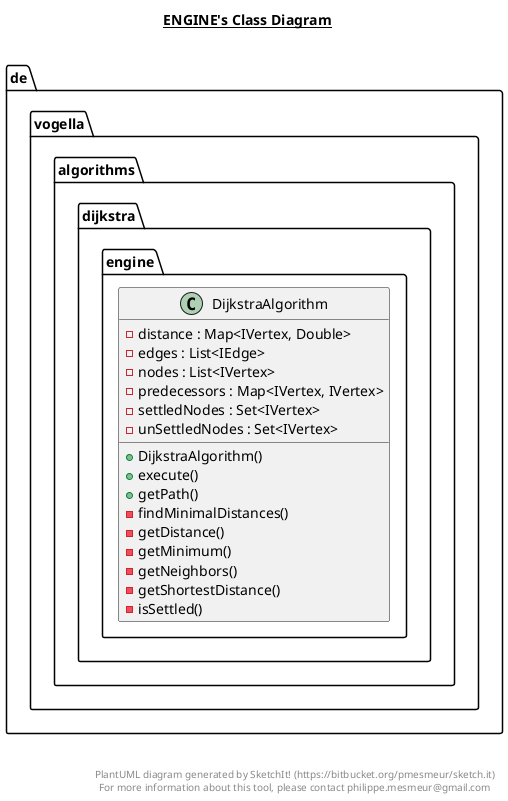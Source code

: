 @startuml

title __ENGINE's Class Diagram__\n

  namespace de.vogella.algorithms.dijkstra.engine {
    class de.vogella.algorithms.dijkstra.engine.DijkstraAlgorithm {
        - distance : Map<IVertex, Double>
        - edges : List<IEdge>
        - nodes : List<IVertex>
        - predecessors : Map<IVertex, IVertex>
        - settledNodes : Set<IVertex>
        - unSettledNodes : Set<IVertex>
        + DijkstraAlgorithm()
        + execute()
        + getPath()
        - findMinimalDistances()
        - getDistance()
        - getMinimum()
        - getNeighbors()
        - getShortestDistance()
        - isSettled()
    }
  }
  



right footer


PlantUML diagram generated by SketchIt! (https://bitbucket.org/pmesmeur/sketch.it)
For more information about this tool, please contact philippe.mesmeur@gmail.com
endfooter

@enduml
